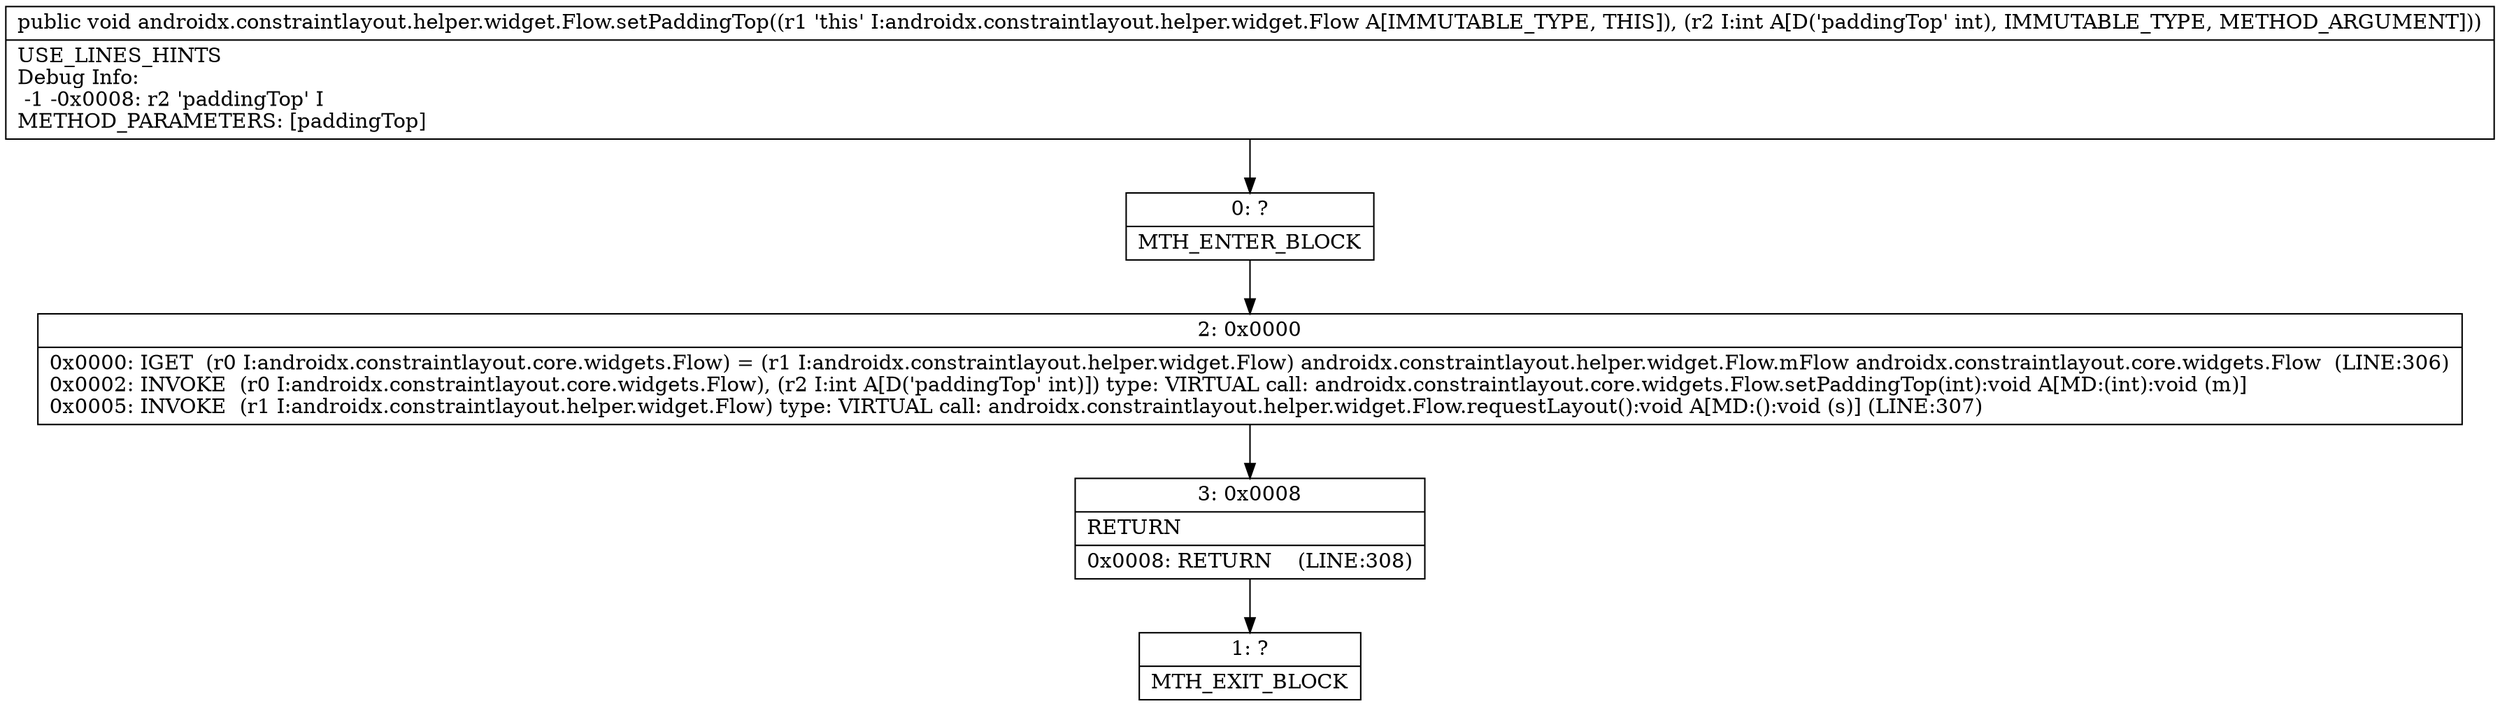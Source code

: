 digraph "CFG forandroidx.constraintlayout.helper.widget.Flow.setPaddingTop(I)V" {
Node_0 [shape=record,label="{0\:\ ?|MTH_ENTER_BLOCK\l}"];
Node_2 [shape=record,label="{2\:\ 0x0000|0x0000: IGET  (r0 I:androidx.constraintlayout.core.widgets.Flow) = (r1 I:androidx.constraintlayout.helper.widget.Flow) androidx.constraintlayout.helper.widget.Flow.mFlow androidx.constraintlayout.core.widgets.Flow  (LINE:306)\l0x0002: INVOKE  (r0 I:androidx.constraintlayout.core.widgets.Flow), (r2 I:int A[D('paddingTop' int)]) type: VIRTUAL call: androidx.constraintlayout.core.widgets.Flow.setPaddingTop(int):void A[MD:(int):void (m)]\l0x0005: INVOKE  (r1 I:androidx.constraintlayout.helper.widget.Flow) type: VIRTUAL call: androidx.constraintlayout.helper.widget.Flow.requestLayout():void A[MD:():void (s)] (LINE:307)\l}"];
Node_3 [shape=record,label="{3\:\ 0x0008|RETURN\l|0x0008: RETURN    (LINE:308)\l}"];
Node_1 [shape=record,label="{1\:\ ?|MTH_EXIT_BLOCK\l}"];
MethodNode[shape=record,label="{public void androidx.constraintlayout.helper.widget.Flow.setPaddingTop((r1 'this' I:androidx.constraintlayout.helper.widget.Flow A[IMMUTABLE_TYPE, THIS]), (r2 I:int A[D('paddingTop' int), IMMUTABLE_TYPE, METHOD_ARGUMENT]))  | USE_LINES_HINTS\lDebug Info:\l  \-1 \-0x0008: r2 'paddingTop' I\lMETHOD_PARAMETERS: [paddingTop]\l}"];
MethodNode -> Node_0;Node_0 -> Node_2;
Node_2 -> Node_3;
Node_3 -> Node_1;
}

